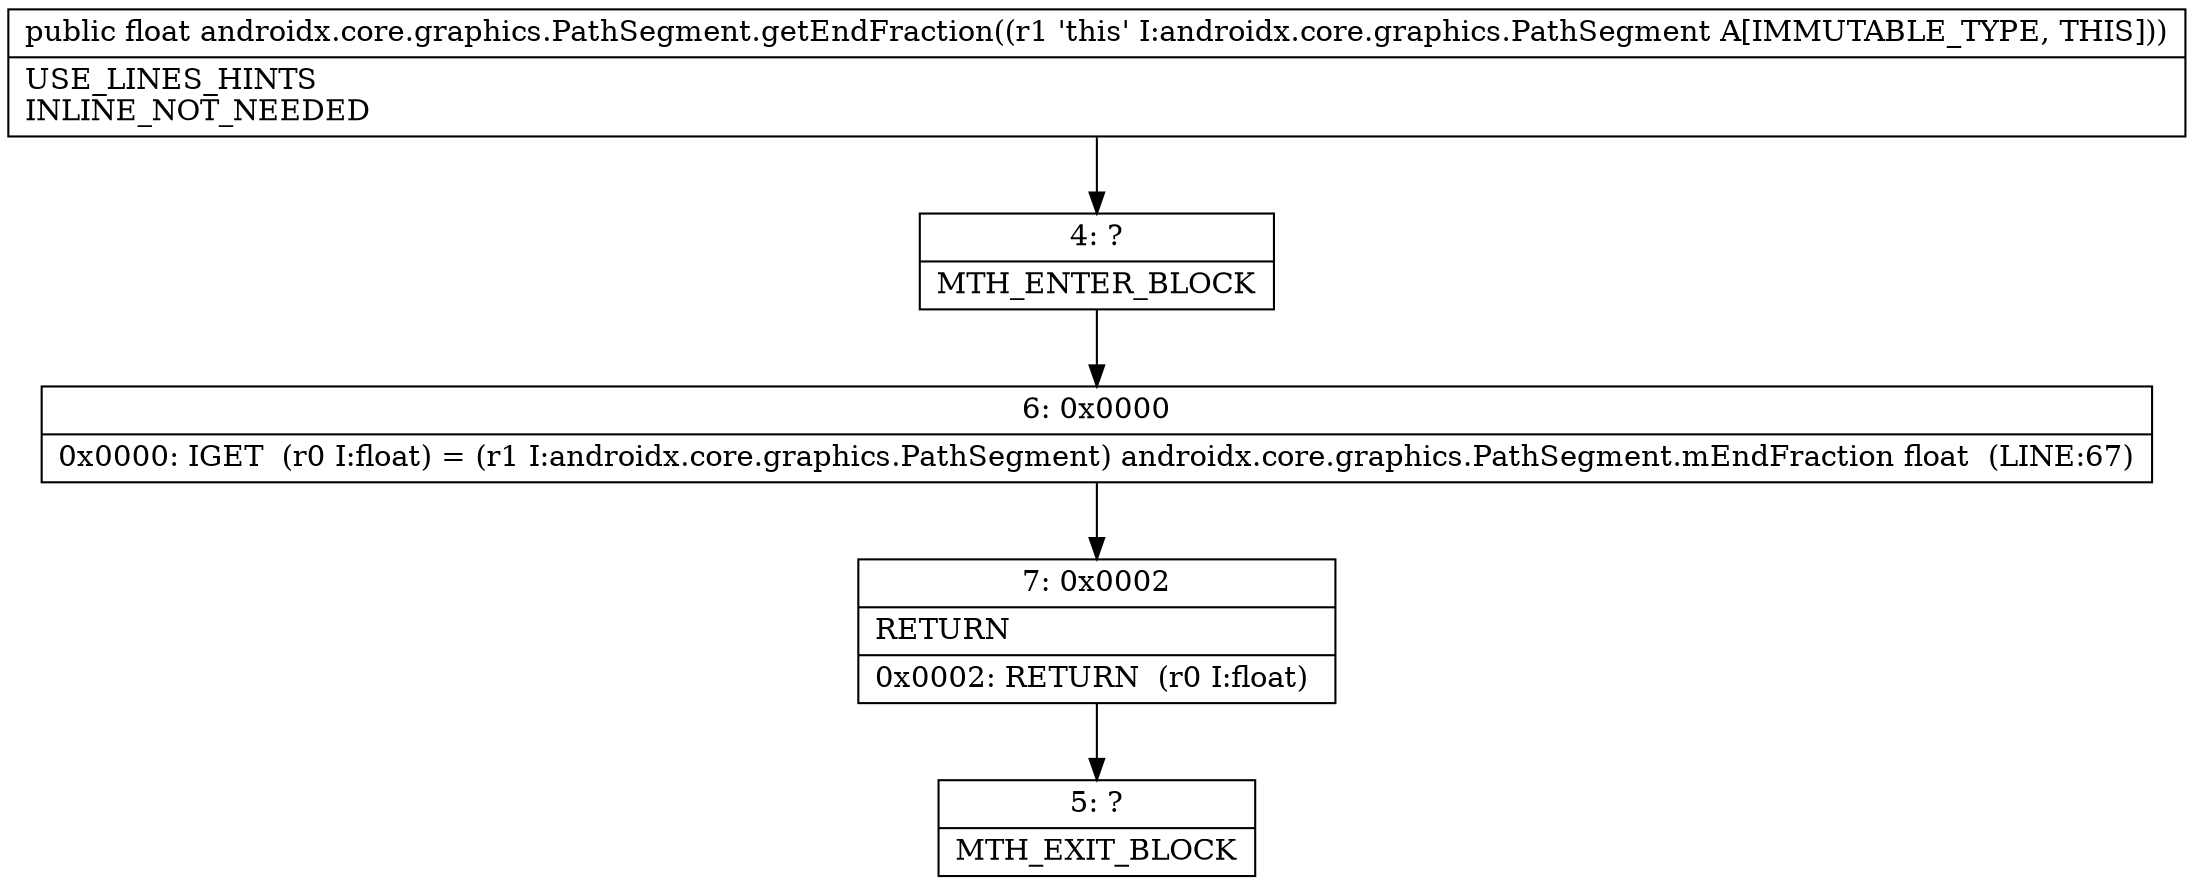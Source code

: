 digraph "CFG forandroidx.core.graphics.PathSegment.getEndFraction()F" {
Node_4 [shape=record,label="{4\:\ ?|MTH_ENTER_BLOCK\l}"];
Node_6 [shape=record,label="{6\:\ 0x0000|0x0000: IGET  (r0 I:float) = (r1 I:androidx.core.graphics.PathSegment) androidx.core.graphics.PathSegment.mEndFraction float  (LINE:67)\l}"];
Node_7 [shape=record,label="{7\:\ 0x0002|RETURN\l|0x0002: RETURN  (r0 I:float) \l}"];
Node_5 [shape=record,label="{5\:\ ?|MTH_EXIT_BLOCK\l}"];
MethodNode[shape=record,label="{public float androidx.core.graphics.PathSegment.getEndFraction((r1 'this' I:androidx.core.graphics.PathSegment A[IMMUTABLE_TYPE, THIS]))  | USE_LINES_HINTS\lINLINE_NOT_NEEDED\l}"];
MethodNode -> Node_4;Node_4 -> Node_6;
Node_6 -> Node_7;
Node_7 -> Node_5;
}

